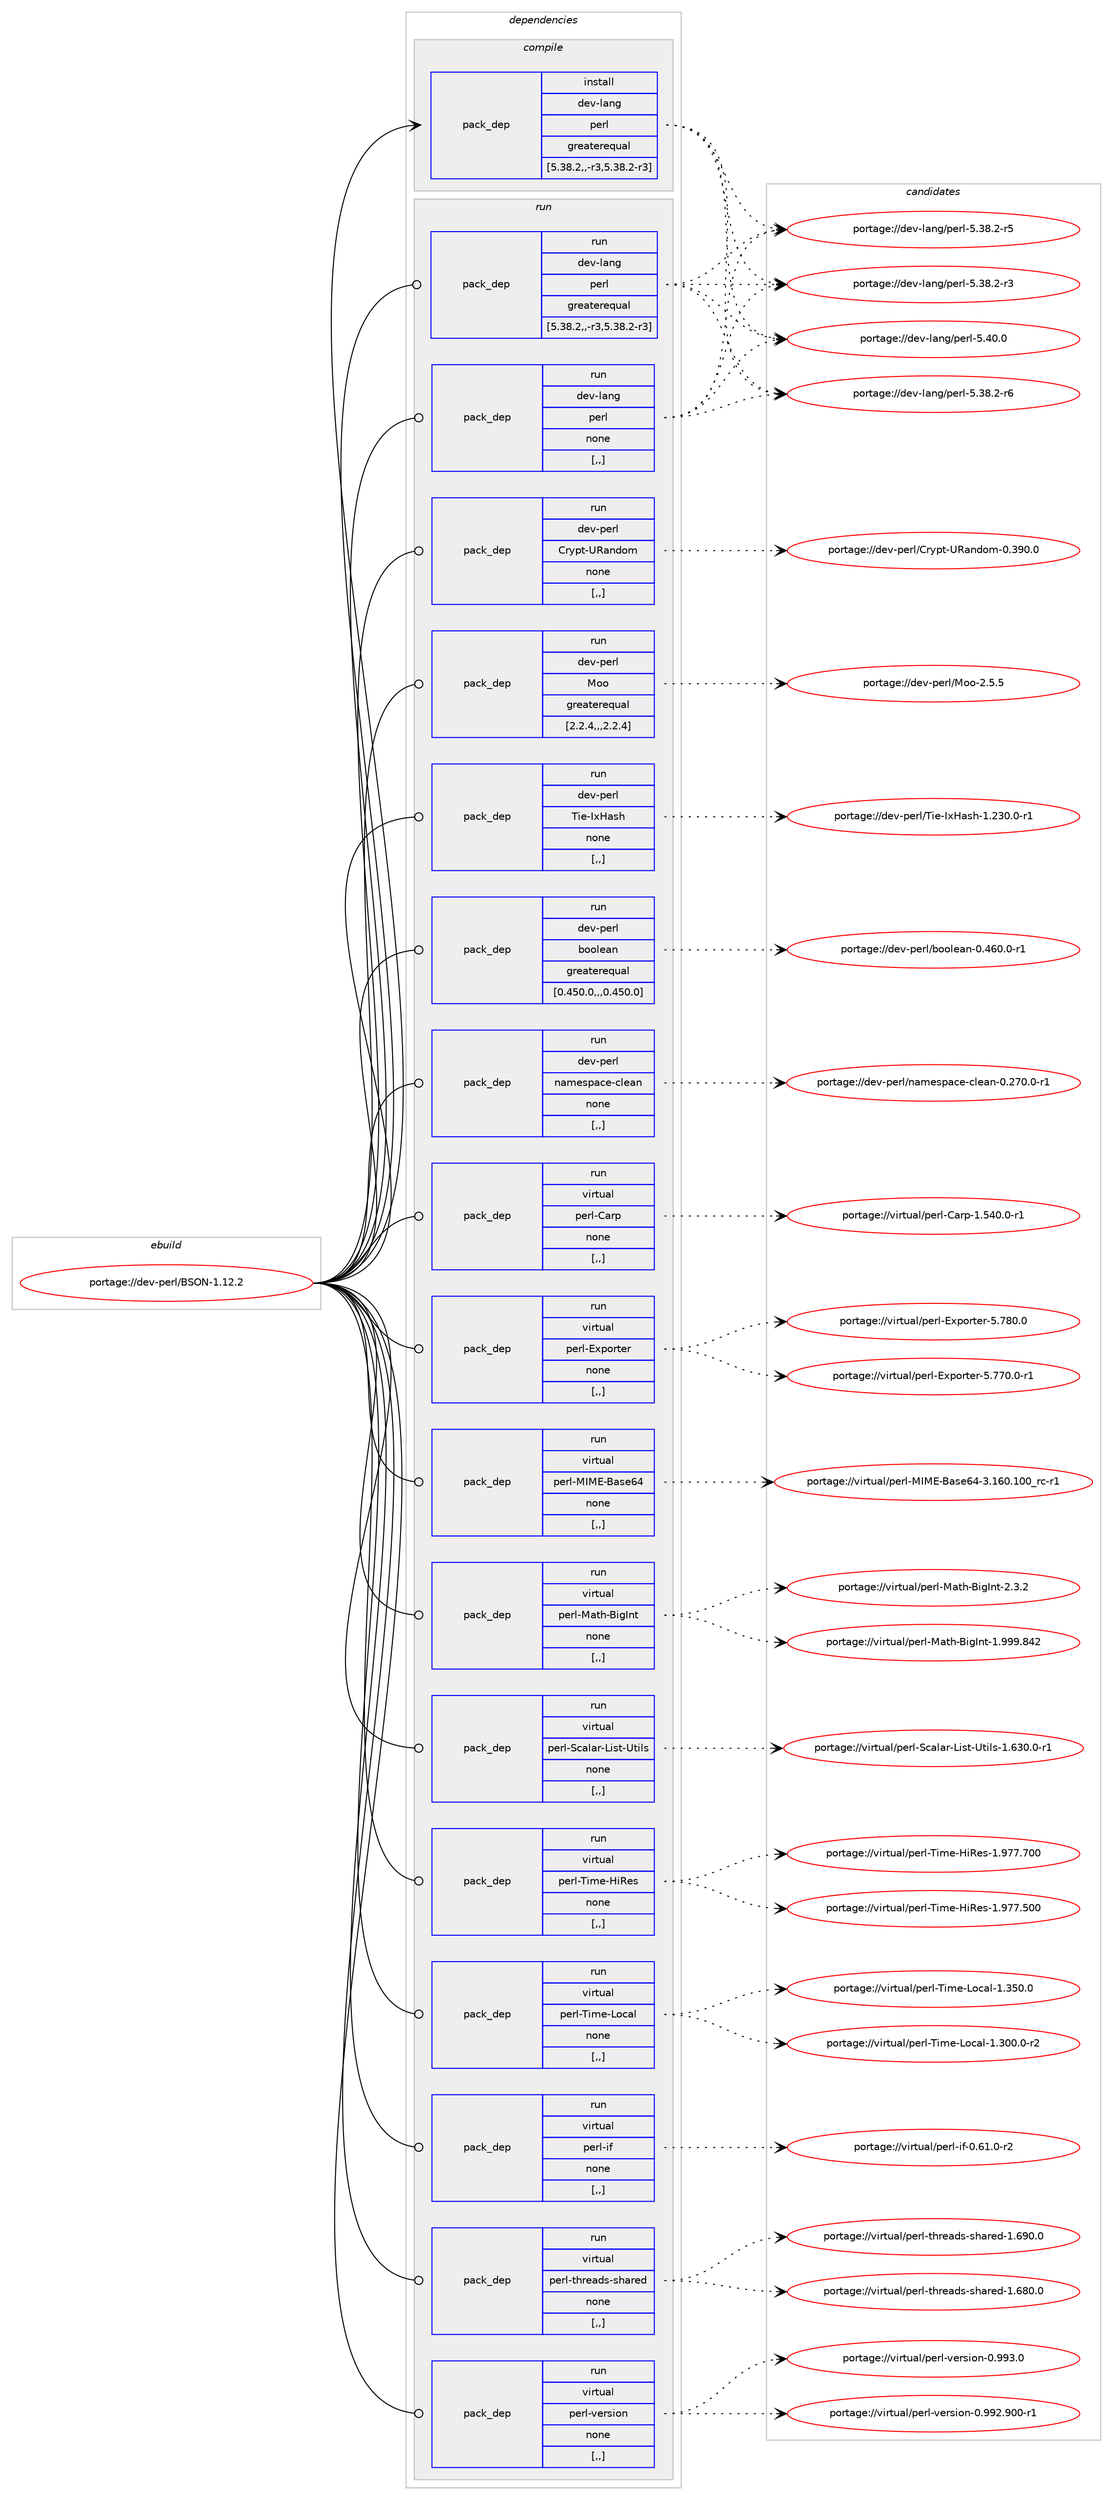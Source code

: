 digraph prolog {

# *************
# Graph options
# *************

newrank=true;
concentrate=true;
compound=true;
graph [rankdir=LR,fontname=Helvetica,fontsize=10,ranksep=1.5];#, ranksep=2.5, nodesep=0.2];
edge  [arrowhead=vee];
node  [fontname=Helvetica,fontsize=10];

# **********
# The ebuild
# **********

subgraph cluster_leftcol {
color=gray;
label=<<i>ebuild</i>>;
id [label="portage://dev-perl/BSON-1.12.2", color=red, width=4, href="../dev-perl/BSON-1.12.2.svg"];
}

# ****************
# The dependencies
# ****************

subgraph cluster_midcol {
color=gray;
label=<<i>dependencies</i>>;
subgraph cluster_compile {
fillcolor="#eeeeee";
style=filled;
label=<<i>compile</i>>;
subgraph pack95564 {
dependency126581 [label=<<TABLE BORDER="0" CELLBORDER="1" CELLSPACING="0" CELLPADDING="4" WIDTH="220"><TR><TD ROWSPAN="6" CELLPADDING="30">pack_dep</TD></TR><TR><TD WIDTH="110">install</TD></TR><TR><TD>dev-lang</TD></TR><TR><TD>perl</TD></TR><TR><TD>greaterequal</TD></TR><TR><TD>[5.38.2,,-r3,5.38.2-r3]</TD></TR></TABLE>>, shape=none, color=blue];
}
id:e -> dependency126581:w [weight=20,style="solid",arrowhead="vee"];
}
subgraph cluster_compileandrun {
fillcolor="#eeeeee";
style=filled;
label=<<i>compile and run</i>>;
}
subgraph cluster_run {
fillcolor="#eeeeee";
style=filled;
label=<<i>run</i>>;
subgraph pack95565 {
dependency126582 [label=<<TABLE BORDER="0" CELLBORDER="1" CELLSPACING="0" CELLPADDING="4" WIDTH="220"><TR><TD ROWSPAN="6" CELLPADDING="30">pack_dep</TD></TR><TR><TD WIDTH="110">run</TD></TR><TR><TD>dev-lang</TD></TR><TR><TD>perl</TD></TR><TR><TD>greaterequal</TD></TR><TR><TD>[5.38.2,,-r3,5.38.2-r3]</TD></TR></TABLE>>, shape=none, color=blue];
}
id:e -> dependency126582:w [weight=20,style="solid",arrowhead="odot"];
subgraph pack95566 {
dependency126583 [label=<<TABLE BORDER="0" CELLBORDER="1" CELLSPACING="0" CELLPADDING="4" WIDTH="220"><TR><TD ROWSPAN="6" CELLPADDING="30">pack_dep</TD></TR><TR><TD WIDTH="110">run</TD></TR><TR><TD>dev-lang</TD></TR><TR><TD>perl</TD></TR><TR><TD>none</TD></TR><TR><TD>[,,]</TD></TR></TABLE>>, shape=none, color=blue];
}
id:e -> dependency126583:w [weight=20,style="solid",arrowhead="odot"];
subgraph pack95567 {
dependency126584 [label=<<TABLE BORDER="0" CELLBORDER="1" CELLSPACING="0" CELLPADDING="4" WIDTH="220"><TR><TD ROWSPAN="6" CELLPADDING="30">pack_dep</TD></TR><TR><TD WIDTH="110">run</TD></TR><TR><TD>dev-perl</TD></TR><TR><TD>Crypt-URandom</TD></TR><TR><TD>none</TD></TR><TR><TD>[,,]</TD></TR></TABLE>>, shape=none, color=blue];
}
id:e -> dependency126584:w [weight=20,style="solid",arrowhead="odot"];
subgraph pack95568 {
dependency126585 [label=<<TABLE BORDER="0" CELLBORDER="1" CELLSPACING="0" CELLPADDING="4" WIDTH="220"><TR><TD ROWSPAN="6" CELLPADDING="30">pack_dep</TD></TR><TR><TD WIDTH="110">run</TD></TR><TR><TD>dev-perl</TD></TR><TR><TD>Moo</TD></TR><TR><TD>greaterequal</TD></TR><TR><TD>[2.2.4,,,2.2.4]</TD></TR></TABLE>>, shape=none, color=blue];
}
id:e -> dependency126585:w [weight=20,style="solid",arrowhead="odot"];
subgraph pack95569 {
dependency126586 [label=<<TABLE BORDER="0" CELLBORDER="1" CELLSPACING="0" CELLPADDING="4" WIDTH="220"><TR><TD ROWSPAN="6" CELLPADDING="30">pack_dep</TD></TR><TR><TD WIDTH="110">run</TD></TR><TR><TD>dev-perl</TD></TR><TR><TD>Tie-IxHash</TD></TR><TR><TD>none</TD></TR><TR><TD>[,,]</TD></TR></TABLE>>, shape=none, color=blue];
}
id:e -> dependency126586:w [weight=20,style="solid",arrowhead="odot"];
subgraph pack95570 {
dependency126587 [label=<<TABLE BORDER="0" CELLBORDER="1" CELLSPACING="0" CELLPADDING="4" WIDTH="220"><TR><TD ROWSPAN="6" CELLPADDING="30">pack_dep</TD></TR><TR><TD WIDTH="110">run</TD></TR><TR><TD>dev-perl</TD></TR><TR><TD>boolean</TD></TR><TR><TD>greaterequal</TD></TR><TR><TD>[0.450.0,,,0.450.0]</TD></TR></TABLE>>, shape=none, color=blue];
}
id:e -> dependency126587:w [weight=20,style="solid",arrowhead="odot"];
subgraph pack95571 {
dependency126588 [label=<<TABLE BORDER="0" CELLBORDER="1" CELLSPACING="0" CELLPADDING="4" WIDTH="220"><TR><TD ROWSPAN="6" CELLPADDING="30">pack_dep</TD></TR><TR><TD WIDTH="110">run</TD></TR><TR><TD>dev-perl</TD></TR><TR><TD>namespace-clean</TD></TR><TR><TD>none</TD></TR><TR><TD>[,,]</TD></TR></TABLE>>, shape=none, color=blue];
}
id:e -> dependency126588:w [weight=20,style="solid",arrowhead="odot"];
subgraph pack95572 {
dependency126589 [label=<<TABLE BORDER="0" CELLBORDER="1" CELLSPACING="0" CELLPADDING="4" WIDTH="220"><TR><TD ROWSPAN="6" CELLPADDING="30">pack_dep</TD></TR><TR><TD WIDTH="110">run</TD></TR><TR><TD>virtual</TD></TR><TR><TD>perl-Carp</TD></TR><TR><TD>none</TD></TR><TR><TD>[,,]</TD></TR></TABLE>>, shape=none, color=blue];
}
id:e -> dependency126589:w [weight=20,style="solid",arrowhead="odot"];
subgraph pack95573 {
dependency126590 [label=<<TABLE BORDER="0" CELLBORDER="1" CELLSPACING="0" CELLPADDING="4" WIDTH="220"><TR><TD ROWSPAN="6" CELLPADDING="30">pack_dep</TD></TR><TR><TD WIDTH="110">run</TD></TR><TR><TD>virtual</TD></TR><TR><TD>perl-Exporter</TD></TR><TR><TD>none</TD></TR><TR><TD>[,,]</TD></TR></TABLE>>, shape=none, color=blue];
}
id:e -> dependency126590:w [weight=20,style="solid",arrowhead="odot"];
subgraph pack95574 {
dependency126591 [label=<<TABLE BORDER="0" CELLBORDER="1" CELLSPACING="0" CELLPADDING="4" WIDTH="220"><TR><TD ROWSPAN="6" CELLPADDING="30">pack_dep</TD></TR><TR><TD WIDTH="110">run</TD></TR><TR><TD>virtual</TD></TR><TR><TD>perl-MIME-Base64</TD></TR><TR><TD>none</TD></TR><TR><TD>[,,]</TD></TR></TABLE>>, shape=none, color=blue];
}
id:e -> dependency126591:w [weight=20,style="solid",arrowhead="odot"];
subgraph pack95575 {
dependency126592 [label=<<TABLE BORDER="0" CELLBORDER="1" CELLSPACING="0" CELLPADDING="4" WIDTH="220"><TR><TD ROWSPAN="6" CELLPADDING="30">pack_dep</TD></TR><TR><TD WIDTH="110">run</TD></TR><TR><TD>virtual</TD></TR><TR><TD>perl-Math-BigInt</TD></TR><TR><TD>none</TD></TR><TR><TD>[,,]</TD></TR></TABLE>>, shape=none, color=blue];
}
id:e -> dependency126592:w [weight=20,style="solid",arrowhead="odot"];
subgraph pack95576 {
dependency126593 [label=<<TABLE BORDER="0" CELLBORDER="1" CELLSPACING="0" CELLPADDING="4" WIDTH="220"><TR><TD ROWSPAN="6" CELLPADDING="30">pack_dep</TD></TR><TR><TD WIDTH="110">run</TD></TR><TR><TD>virtual</TD></TR><TR><TD>perl-Scalar-List-Utils</TD></TR><TR><TD>none</TD></TR><TR><TD>[,,]</TD></TR></TABLE>>, shape=none, color=blue];
}
id:e -> dependency126593:w [weight=20,style="solid",arrowhead="odot"];
subgraph pack95577 {
dependency126594 [label=<<TABLE BORDER="0" CELLBORDER="1" CELLSPACING="0" CELLPADDING="4" WIDTH="220"><TR><TD ROWSPAN="6" CELLPADDING="30">pack_dep</TD></TR><TR><TD WIDTH="110">run</TD></TR><TR><TD>virtual</TD></TR><TR><TD>perl-Time-HiRes</TD></TR><TR><TD>none</TD></TR><TR><TD>[,,]</TD></TR></TABLE>>, shape=none, color=blue];
}
id:e -> dependency126594:w [weight=20,style="solid",arrowhead="odot"];
subgraph pack95578 {
dependency126595 [label=<<TABLE BORDER="0" CELLBORDER="1" CELLSPACING="0" CELLPADDING="4" WIDTH="220"><TR><TD ROWSPAN="6" CELLPADDING="30">pack_dep</TD></TR><TR><TD WIDTH="110">run</TD></TR><TR><TD>virtual</TD></TR><TR><TD>perl-Time-Local</TD></TR><TR><TD>none</TD></TR><TR><TD>[,,]</TD></TR></TABLE>>, shape=none, color=blue];
}
id:e -> dependency126595:w [weight=20,style="solid",arrowhead="odot"];
subgraph pack95579 {
dependency126596 [label=<<TABLE BORDER="0" CELLBORDER="1" CELLSPACING="0" CELLPADDING="4" WIDTH="220"><TR><TD ROWSPAN="6" CELLPADDING="30">pack_dep</TD></TR><TR><TD WIDTH="110">run</TD></TR><TR><TD>virtual</TD></TR><TR><TD>perl-if</TD></TR><TR><TD>none</TD></TR><TR><TD>[,,]</TD></TR></TABLE>>, shape=none, color=blue];
}
id:e -> dependency126596:w [weight=20,style="solid",arrowhead="odot"];
subgraph pack95580 {
dependency126597 [label=<<TABLE BORDER="0" CELLBORDER="1" CELLSPACING="0" CELLPADDING="4" WIDTH="220"><TR><TD ROWSPAN="6" CELLPADDING="30">pack_dep</TD></TR><TR><TD WIDTH="110">run</TD></TR><TR><TD>virtual</TD></TR><TR><TD>perl-threads-shared</TD></TR><TR><TD>none</TD></TR><TR><TD>[,,]</TD></TR></TABLE>>, shape=none, color=blue];
}
id:e -> dependency126597:w [weight=20,style="solid",arrowhead="odot"];
subgraph pack95581 {
dependency126598 [label=<<TABLE BORDER="0" CELLBORDER="1" CELLSPACING="0" CELLPADDING="4" WIDTH="220"><TR><TD ROWSPAN="6" CELLPADDING="30">pack_dep</TD></TR><TR><TD WIDTH="110">run</TD></TR><TR><TD>virtual</TD></TR><TR><TD>perl-version</TD></TR><TR><TD>none</TD></TR><TR><TD>[,,]</TD></TR></TABLE>>, shape=none, color=blue];
}
id:e -> dependency126598:w [weight=20,style="solid",arrowhead="odot"];
}
}

# **************
# The candidates
# **************

subgraph cluster_choices {
rank=same;
color=gray;
label=<<i>candidates</i>>;

subgraph choice95564 {
color=black;
nodesep=1;
choice10010111845108971101034711210111410845534652484648 [label="portage://dev-lang/perl-5.40.0", color=red, width=4,href="../dev-lang/perl-5.40.0.svg"];
choice100101118451089711010347112101114108455346515646504511454 [label="portage://dev-lang/perl-5.38.2-r6", color=red, width=4,href="../dev-lang/perl-5.38.2-r6.svg"];
choice100101118451089711010347112101114108455346515646504511453 [label="portage://dev-lang/perl-5.38.2-r5", color=red, width=4,href="../dev-lang/perl-5.38.2-r5.svg"];
choice100101118451089711010347112101114108455346515646504511451 [label="portage://dev-lang/perl-5.38.2-r3", color=red, width=4,href="../dev-lang/perl-5.38.2-r3.svg"];
dependency126581:e -> choice10010111845108971101034711210111410845534652484648:w [style=dotted,weight="100"];
dependency126581:e -> choice100101118451089711010347112101114108455346515646504511454:w [style=dotted,weight="100"];
dependency126581:e -> choice100101118451089711010347112101114108455346515646504511453:w [style=dotted,weight="100"];
dependency126581:e -> choice100101118451089711010347112101114108455346515646504511451:w [style=dotted,weight="100"];
}
subgraph choice95565 {
color=black;
nodesep=1;
choice10010111845108971101034711210111410845534652484648 [label="portage://dev-lang/perl-5.40.0", color=red, width=4,href="../dev-lang/perl-5.40.0.svg"];
choice100101118451089711010347112101114108455346515646504511454 [label="portage://dev-lang/perl-5.38.2-r6", color=red, width=4,href="../dev-lang/perl-5.38.2-r6.svg"];
choice100101118451089711010347112101114108455346515646504511453 [label="portage://dev-lang/perl-5.38.2-r5", color=red, width=4,href="../dev-lang/perl-5.38.2-r5.svg"];
choice100101118451089711010347112101114108455346515646504511451 [label="portage://dev-lang/perl-5.38.2-r3", color=red, width=4,href="../dev-lang/perl-5.38.2-r3.svg"];
dependency126582:e -> choice10010111845108971101034711210111410845534652484648:w [style=dotted,weight="100"];
dependency126582:e -> choice100101118451089711010347112101114108455346515646504511454:w [style=dotted,weight="100"];
dependency126582:e -> choice100101118451089711010347112101114108455346515646504511453:w [style=dotted,weight="100"];
dependency126582:e -> choice100101118451089711010347112101114108455346515646504511451:w [style=dotted,weight="100"];
}
subgraph choice95566 {
color=black;
nodesep=1;
choice10010111845108971101034711210111410845534652484648 [label="portage://dev-lang/perl-5.40.0", color=red, width=4,href="../dev-lang/perl-5.40.0.svg"];
choice100101118451089711010347112101114108455346515646504511454 [label="portage://dev-lang/perl-5.38.2-r6", color=red, width=4,href="../dev-lang/perl-5.38.2-r6.svg"];
choice100101118451089711010347112101114108455346515646504511453 [label="portage://dev-lang/perl-5.38.2-r5", color=red, width=4,href="../dev-lang/perl-5.38.2-r5.svg"];
choice100101118451089711010347112101114108455346515646504511451 [label="portage://dev-lang/perl-5.38.2-r3", color=red, width=4,href="../dev-lang/perl-5.38.2-r3.svg"];
dependency126583:e -> choice10010111845108971101034711210111410845534652484648:w [style=dotted,weight="100"];
dependency126583:e -> choice100101118451089711010347112101114108455346515646504511454:w [style=dotted,weight="100"];
dependency126583:e -> choice100101118451089711010347112101114108455346515646504511453:w [style=dotted,weight="100"];
dependency126583:e -> choice100101118451089711010347112101114108455346515646504511451:w [style=dotted,weight="100"];
}
subgraph choice95567 {
color=black;
nodesep=1;
choice100101118451121011141084767114121112116458582971101001111094548465157484648 [label="portage://dev-perl/Crypt-URandom-0.390.0", color=red, width=4,href="../dev-perl/Crypt-URandom-0.390.0.svg"];
dependency126584:e -> choice100101118451121011141084767114121112116458582971101001111094548465157484648:w [style=dotted,weight="100"];
}
subgraph choice95568 {
color=black;
nodesep=1;
choice100101118451121011141084777111111455046534653 [label="portage://dev-perl/Moo-2.5.5", color=red, width=4,href="../dev-perl/Moo-2.5.5.svg"];
dependency126585:e -> choice100101118451121011141084777111111455046534653:w [style=dotted,weight="100"];
}
subgraph choice95569 {
color=black;
nodesep=1;
choice1001011184511210111410847841051014573120729711510445494650514846484511449 [label="portage://dev-perl/Tie-IxHash-1.230.0-r1", color=red, width=4,href="../dev-perl/Tie-IxHash-1.230.0-r1.svg"];
dependency126586:e -> choice1001011184511210111410847841051014573120729711510445494650514846484511449:w [style=dotted,weight="100"];
}
subgraph choice95570 {
color=black;
nodesep=1;
choice1001011184511210111410847981111111081019711045484652544846484511449 [label="portage://dev-perl/boolean-0.460.0-r1", color=red, width=4,href="../dev-perl/boolean-0.460.0-r1.svg"];
dependency126587:e -> choice1001011184511210111410847981111111081019711045484652544846484511449:w [style=dotted,weight="100"];
}
subgraph choice95571 {
color=black;
nodesep=1;
choice100101118451121011141084711097109101115112979910145991081019711045484650554846484511449 [label="portage://dev-perl/namespace-clean-0.270.0-r1", color=red, width=4,href="../dev-perl/namespace-clean-0.270.0-r1.svg"];
dependency126588:e -> choice100101118451121011141084711097109101115112979910145991081019711045484650554846484511449:w [style=dotted,weight="100"];
}
subgraph choice95572 {
color=black;
nodesep=1;
choice118105114116117971084711210111410845679711411245494653524846484511449 [label="portage://virtual/perl-Carp-1.540.0-r1", color=red, width=4,href="../virtual/perl-Carp-1.540.0-r1.svg"];
dependency126589:e -> choice118105114116117971084711210111410845679711411245494653524846484511449:w [style=dotted,weight="100"];
}
subgraph choice95573 {
color=black;
nodesep=1;
choice118105114116117971084711210111410845691201121111141161011144553465556484648 [label="portage://virtual/perl-Exporter-5.780.0", color=red, width=4,href="../virtual/perl-Exporter-5.780.0.svg"];
choice1181051141161179710847112101114108456912011211111411610111445534655554846484511449 [label="portage://virtual/perl-Exporter-5.770.0-r1", color=red, width=4,href="../virtual/perl-Exporter-5.770.0-r1.svg"];
dependency126590:e -> choice118105114116117971084711210111410845691201121111141161011144553465556484648:w [style=dotted,weight="100"];
dependency126590:e -> choice1181051141161179710847112101114108456912011211111411610111445534655554846484511449:w [style=dotted,weight="100"];
}
subgraph choice95574 {
color=black;
nodesep=1;
choice1181051141161179710847112101114108457773776945669711510154524551464954484649484895114994511449 [label="portage://virtual/perl-MIME-Base64-3.160.100_rc-r1", color=red, width=4,href="../virtual/perl-MIME-Base64-3.160.100_rc-r1.svg"];
dependency126591:e -> choice1181051141161179710847112101114108457773776945669711510154524551464954484649484895114994511449:w [style=dotted,weight="100"];
}
subgraph choice95575 {
color=black;
nodesep=1;
choice1181051141161179710847112101114108457797116104456610510373110116455046514650 [label="portage://virtual/perl-Math-BigInt-2.3.2", color=red, width=4,href="../virtual/perl-Math-BigInt-2.3.2.svg"];
choice118105114116117971084711210111410845779711610445661051037311011645494657575746565250 [label="portage://virtual/perl-Math-BigInt-1.999.842", color=red, width=4,href="../virtual/perl-Math-BigInt-1.999.842.svg"];
dependency126592:e -> choice1181051141161179710847112101114108457797116104456610510373110116455046514650:w [style=dotted,weight="100"];
dependency126592:e -> choice118105114116117971084711210111410845779711610445661051037311011645494657575746565250:w [style=dotted,weight="100"];
}
subgraph choice95576 {
color=black;
nodesep=1;
choice118105114116117971084711210111410845839997108971144576105115116458511610510811545494654514846484511449 [label="portage://virtual/perl-Scalar-List-Utils-1.630.0-r1", color=red, width=4,href="../virtual/perl-Scalar-List-Utils-1.630.0-r1.svg"];
dependency126593:e -> choice118105114116117971084711210111410845839997108971144576105115116458511610510811545494654514846484511449:w [style=dotted,weight="100"];
}
subgraph choice95577 {
color=black;
nodesep=1;
choice1181051141161179710847112101114108458410510910145721058210111545494657555546554848 [label="portage://virtual/perl-Time-HiRes-1.977.700", color=red, width=4,href="../virtual/perl-Time-HiRes-1.977.700.svg"];
choice1181051141161179710847112101114108458410510910145721058210111545494657555546534848 [label="portage://virtual/perl-Time-HiRes-1.977.500", color=red, width=4,href="../virtual/perl-Time-HiRes-1.977.500.svg"];
dependency126594:e -> choice1181051141161179710847112101114108458410510910145721058210111545494657555546554848:w [style=dotted,weight="100"];
dependency126594:e -> choice1181051141161179710847112101114108458410510910145721058210111545494657555546534848:w [style=dotted,weight="100"];
}
subgraph choice95578 {
color=black;
nodesep=1;
choice11810511411611797108471121011141084584105109101457611199971084549465153484648 [label="portage://virtual/perl-Time-Local-1.350.0", color=red, width=4,href="../virtual/perl-Time-Local-1.350.0.svg"];
choice118105114116117971084711210111410845841051091014576111999710845494651484846484511450 [label="portage://virtual/perl-Time-Local-1.300.0-r2", color=red, width=4,href="../virtual/perl-Time-Local-1.300.0-r2.svg"];
dependency126595:e -> choice11810511411611797108471121011141084584105109101457611199971084549465153484648:w [style=dotted,weight="100"];
dependency126595:e -> choice118105114116117971084711210111410845841051091014576111999710845494651484846484511450:w [style=dotted,weight="100"];
}
subgraph choice95579 {
color=black;
nodesep=1;
choice118105114116117971084711210111410845105102454846544946484511450 [label="portage://virtual/perl-if-0.61.0-r2", color=red, width=4,href="../virtual/perl-if-0.61.0-r2.svg"];
dependency126596:e -> choice118105114116117971084711210111410845105102454846544946484511450:w [style=dotted,weight="100"];
}
subgraph choice95580 {
color=black;
nodesep=1;
choice1181051141161179710847112101114108451161041141019710011545115104971141011004549465457484648 [label="portage://virtual/perl-threads-shared-1.690.0", color=red, width=4,href="../virtual/perl-threads-shared-1.690.0.svg"];
choice1181051141161179710847112101114108451161041141019710011545115104971141011004549465456484648 [label="portage://virtual/perl-threads-shared-1.680.0", color=red, width=4,href="../virtual/perl-threads-shared-1.680.0.svg"];
dependency126597:e -> choice1181051141161179710847112101114108451161041141019710011545115104971141011004549465457484648:w [style=dotted,weight="100"];
dependency126597:e -> choice1181051141161179710847112101114108451161041141019710011545115104971141011004549465456484648:w [style=dotted,weight="100"];
}
subgraph choice95581 {
color=black;
nodesep=1;
choice1181051141161179710847112101114108451181011141151051111104548465757514648 [label="portage://virtual/perl-version-0.993.0", color=red, width=4,href="../virtual/perl-version-0.993.0.svg"];
choice118105114116117971084711210111410845118101114115105111110454846575750465748484511449 [label="portage://virtual/perl-version-0.992.900-r1", color=red, width=4,href="../virtual/perl-version-0.992.900-r1.svg"];
dependency126598:e -> choice1181051141161179710847112101114108451181011141151051111104548465757514648:w [style=dotted,weight="100"];
dependency126598:e -> choice118105114116117971084711210111410845118101114115105111110454846575750465748484511449:w [style=dotted,weight="100"];
}
}

}
